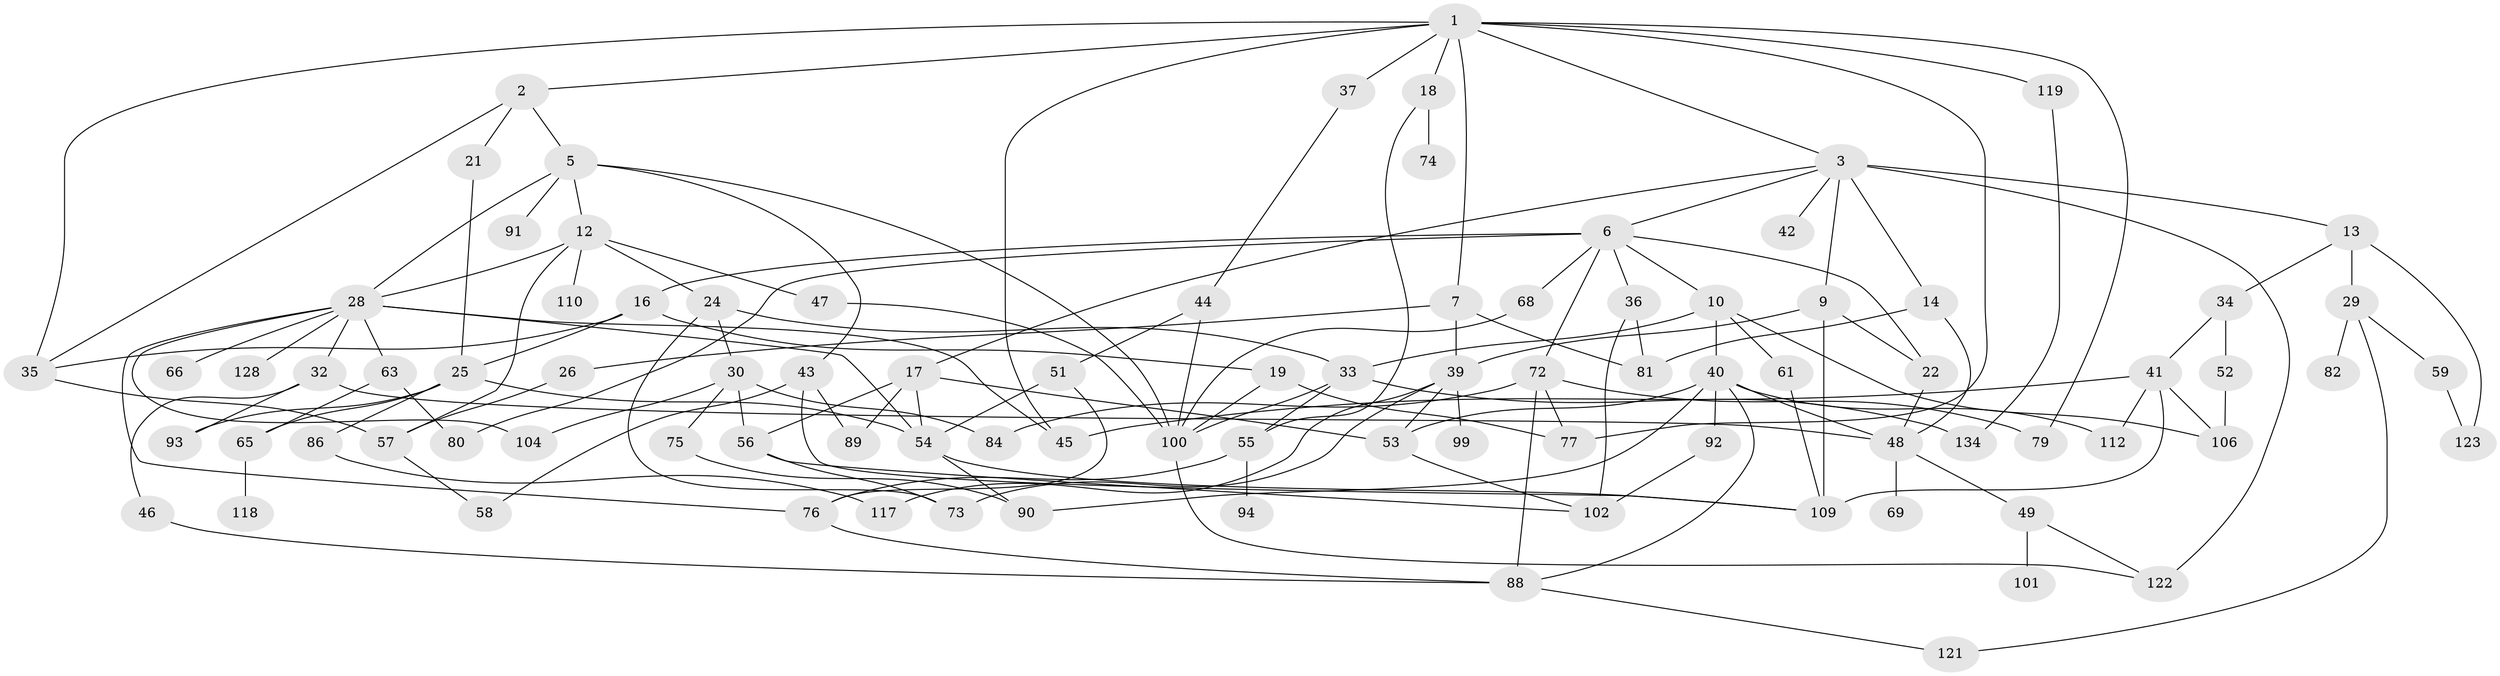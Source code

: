 // original degree distribution, {6: 0.022222222222222223, 4: 0.2074074074074074, 7: 0.022222222222222223, 3: 0.25925925925925924, 5: 0.05925925925925926, 2: 0.2814814814814815, 9: 0.007407407407407408, 1: 0.14074074074074075}
// Generated by graph-tools (version 1.1) at 2025/41/03/06/25 10:41:30]
// undirected, 91 vertices, 153 edges
graph export_dot {
graph [start="1"]
  node [color=gray90,style=filled];
  1 [super="+4"];
  2;
  3 [super="+11"];
  5 [super="+115"];
  6 [super="+23"];
  7 [super="+8"];
  9 [super="+27"];
  10;
  12 [super="+20"];
  13 [super="+15"];
  14 [super="+133"];
  16 [super="+111"];
  17 [super="+114"];
  18;
  19;
  21;
  22;
  24 [super="+71"];
  25 [super="+62"];
  26;
  28 [super="+108"];
  29 [super="+31"];
  30 [super="+67"];
  32;
  33 [super="+50"];
  34;
  35;
  36 [super="+116"];
  37 [super="+38"];
  39 [super="+60"];
  40 [super="+70"];
  41 [super="+85"];
  42;
  43 [super="+83"];
  44 [super="+64"];
  45 [super="+125"];
  46;
  47;
  48 [super="+126"];
  49 [super="+96"];
  51 [super="+105"];
  52;
  53;
  54 [super="+129"];
  55 [super="+87"];
  56 [super="+98"];
  57 [super="+120"];
  58;
  59 [super="+97"];
  61 [super="+127"];
  63;
  65;
  66;
  68;
  69;
  72 [super="+124"];
  73;
  74;
  75 [super="+103"];
  76 [super="+78"];
  77;
  79;
  80;
  81;
  82;
  84;
  86;
  88 [super="+131"];
  89;
  90 [super="+107"];
  91;
  92;
  93 [super="+95"];
  94;
  99;
  100 [super="+132"];
  101;
  102;
  104;
  106 [super="+130"];
  109 [super="+113"];
  110;
  112;
  117;
  118;
  119;
  121;
  122 [super="+135"];
  123;
  128;
  134;
  1 -- 2;
  1 -- 3;
  1 -- 7;
  1 -- 37;
  1 -- 77;
  1 -- 18;
  1 -- 35;
  1 -- 119;
  1 -- 45;
  1 -- 79;
  2 -- 5;
  2 -- 21;
  2 -- 35;
  3 -- 6;
  3 -- 9;
  3 -- 17;
  3 -- 122 [weight=2];
  3 -- 42;
  3 -- 13;
  3 -- 14;
  5 -- 12;
  5 -- 28;
  5 -- 43;
  5 -- 91;
  5 -- 100;
  6 -- 10;
  6 -- 16;
  6 -- 36;
  6 -- 68;
  6 -- 72;
  6 -- 80;
  6 -- 22;
  7 -- 26;
  7 -- 81;
  7 -- 39;
  9 -- 22;
  9 -- 39;
  9 -- 109;
  10 -- 40;
  10 -- 61;
  10 -- 33;
  10 -- 106;
  12 -- 24;
  12 -- 28;
  12 -- 57;
  12 -- 110;
  12 -- 47;
  13 -- 29;
  13 -- 34;
  13 -- 123;
  14 -- 48;
  14 -- 81;
  16 -- 19;
  16 -- 25;
  16 -- 35;
  17 -- 89;
  17 -- 56;
  17 -- 53;
  17 -- 54;
  18 -- 55;
  18 -- 74;
  19 -- 100;
  19 -- 77;
  21 -- 25;
  22 -- 48;
  24 -- 30;
  24 -- 33;
  24 -- 73;
  25 -- 65;
  25 -- 86;
  25 -- 54;
  25 -- 93;
  26 -- 57;
  28 -- 32;
  28 -- 63;
  28 -- 66;
  28 -- 104;
  28 -- 128;
  28 -- 45;
  28 -- 54;
  28 -- 76;
  29 -- 82 [weight=2];
  29 -- 121;
  29 -- 59;
  30 -- 56;
  30 -- 75;
  30 -- 84;
  30 -- 104;
  32 -- 46;
  32 -- 93;
  32 -- 48;
  33 -- 134;
  33 -- 55;
  33 -- 100;
  34 -- 41;
  34 -- 52;
  35 -- 57;
  36 -- 102;
  36 -- 81;
  37 -- 44;
  39 -- 73;
  39 -- 53;
  39 -- 99;
  39 -- 117;
  40 -- 53;
  40 -- 92;
  40 -- 88;
  40 -- 48;
  40 -- 112;
  40 -- 90;
  41 -- 106;
  41 -- 109;
  41 -- 45;
  41 -- 112;
  43 -- 58;
  43 -- 109;
  43 -- 89;
  44 -- 51;
  44 -- 100;
  46 -- 88;
  47 -- 100;
  48 -- 49;
  48 -- 69;
  49 -- 122;
  49 -- 101;
  51 -- 54;
  51 -- 76;
  52 -- 106 [weight=2];
  53 -- 102;
  54 -- 109;
  54 -- 90;
  55 -- 76;
  55 -- 94;
  56 -- 73;
  56 -- 102;
  57 -- 58;
  59 -- 123;
  61 -- 109;
  63 -- 80;
  63 -- 65;
  65 -- 118;
  68 -- 100;
  72 -- 77;
  72 -- 88;
  72 -- 84;
  72 -- 79;
  75 -- 90;
  76 -- 88;
  86 -- 117;
  88 -- 121;
  92 -- 102;
  100 -- 122;
  119 -- 134;
}
